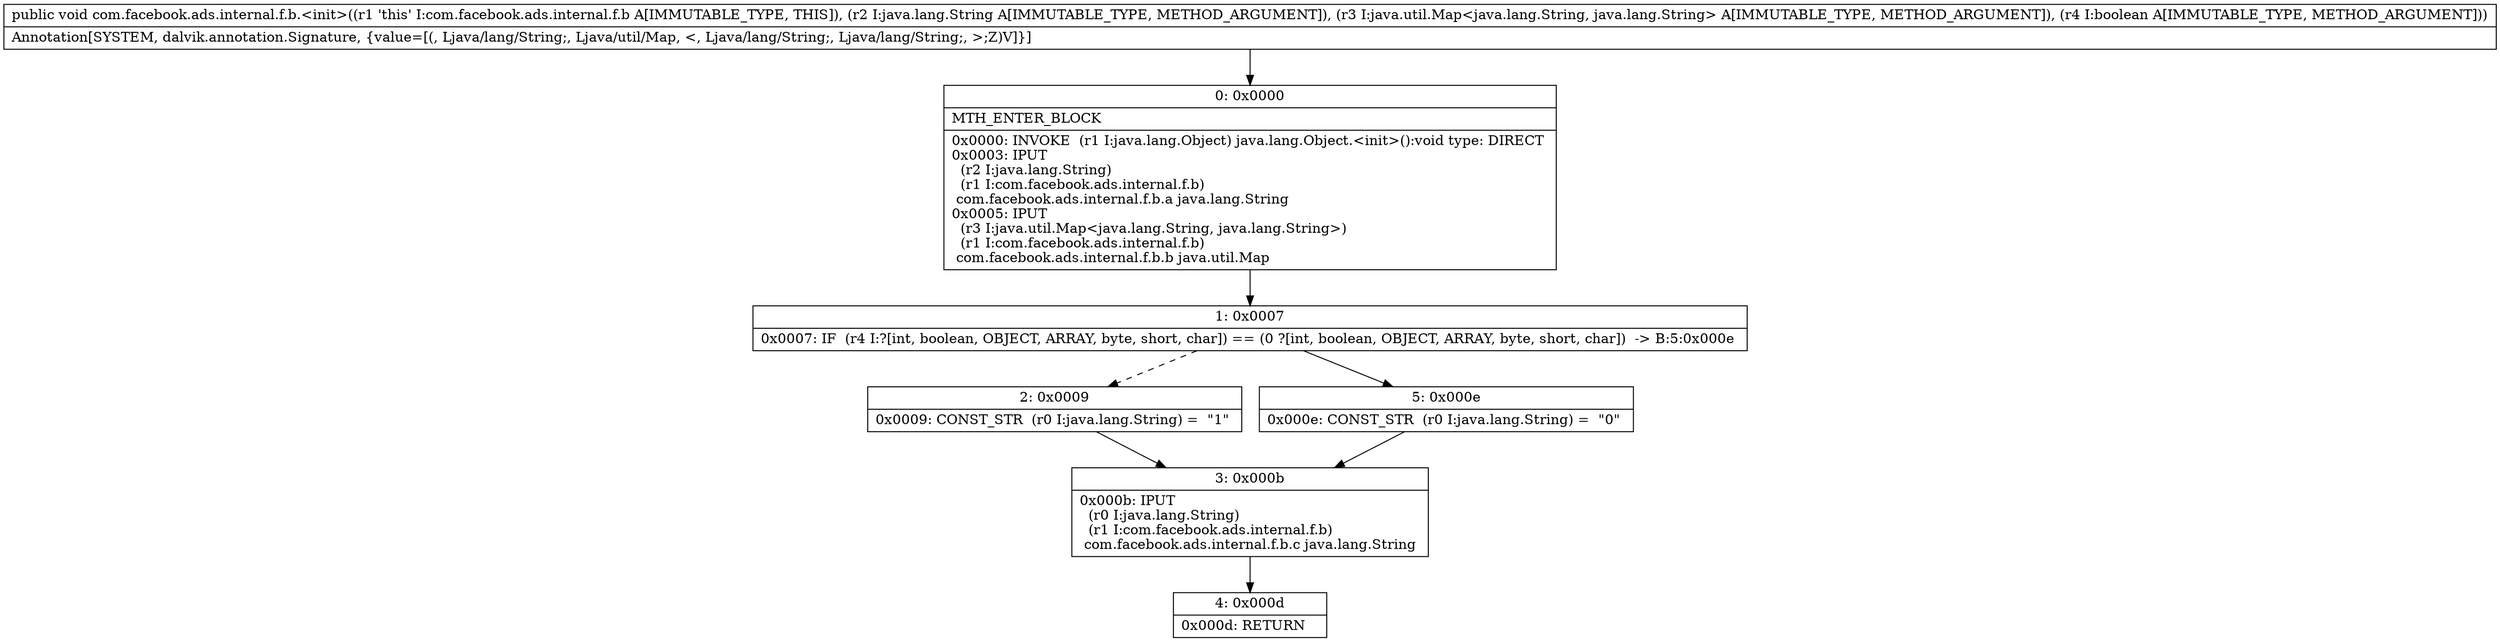 digraph "CFG forcom.facebook.ads.internal.f.b.\<init\>(Ljava\/lang\/String;Ljava\/util\/Map;Z)V" {
Node_0 [shape=record,label="{0\:\ 0x0000|MTH_ENTER_BLOCK\l|0x0000: INVOKE  (r1 I:java.lang.Object) java.lang.Object.\<init\>():void type: DIRECT \l0x0003: IPUT  \l  (r2 I:java.lang.String)\l  (r1 I:com.facebook.ads.internal.f.b)\l com.facebook.ads.internal.f.b.a java.lang.String \l0x0005: IPUT  \l  (r3 I:java.util.Map\<java.lang.String, java.lang.String\>)\l  (r1 I:com.facebook.ads.internal.f.b)\l com.facebook.ads.internal.f.b.b java.util.Map \l}"];
Node_1 [shape=record,label="{1\:\ 0x0007|0x0007: IF  (r4 I:?[int, boolean, OBJECT, ARRAY, byte, short, char]) == (0 ?[int, boolean, OBJECT, ARRAY, byte, short, char])  \-\> B:5:0x000e \l}"];
Node_2 [shape=record,label="{2\:\ 0x0009|0x0009: CONST_STR  (r0 I:java.lang.String) =  \"1\" \l}"];
Node_3 [shape=record,label="{3\:\ 0x000b|0x000b: IPUT  \l  (r0 I:java.lang.String)\l  (r1 I:com.facebook.ads.internal.f.b)\l com.facebook.ads.internal.f.b.c java.lang.String \l}"];
Node_4 [shape=record,label="{4\:\ 0x000d|0x000d: RETURN   \l}"];
Node_5 [shape=record,label="{5\:\ 0x000e|0x000e: CONST_STR  (r0 I:java.lang.String) =  \"0\" \l}"];
MethodNode[shape=record,label="{public void com.facebook.ads.internal.f.b.\<init\>((r1 'this' I:com.facebook.ads.internal.f.b A[IMMUTABLE_TYPE, THIS]), (r2 I:java.lang.String A[IMMUTABLE_TYPE, METHOD_ARGUMENT]), (r3 I:java.util.Map\<java.lang.String, java.lang.String\> A[IMMUTABLE_TYPE, METHOD_ARGUMENT]), (r4 I:boolean A[IMMUTABLE_TYPE, METHOD_ARGUMENT]))  | Annotation[SYSTEM, dalvik.annotation.Signature, \{value=[(, Ljava\/lang\/String;, Ljava\/util\/Map, \<, Ljava\/lang\/String;, Ljava\/lang\/String;, \>;Z)V]\}]\l}"];
MethodNode -> Node_0;
Node_0 -> Node_1;
Node_1 -> Node_2[style=dashed];
Node_1 -> Node_5;
Node_2 -> Node_3;
Node_3 -> Node_4;
Node_5 -> Node_3;
}

